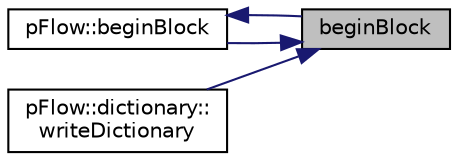 digraph "beginBlock"
{
 // LATEX_PDF_SIZE
  edge [fontname="Helvetica",fontsize="10",labelfontname="Helvetica",labelfontsize="10"];
  node [fontname="Helvetica",fontsize="10",shape=record];
  rankdir="RL";
  Node1 [label="beginBlock",height=0.2,width=0.4,color="black", fillcolor="grey75", style="filled", fontcolor="black",tooltip="Write begin block group with a name Increments indentation, adds newline."];
  Node1 -> Node2 [dir="back",color="midnightblue",fontsize="10",style="solid",fontname="Helvetica"];
  Node2 [label="pFlow::beginBlock",height=0.2,width=0.4,color="black", fillcolor="white", style="filled",URL="$namespacepFlow.html#a3d59c0224e53bbebd7fcc2642c85cd6b",tooltip="Write begin block group without a name."];
  Node2 -> Node1 [dir="back",color="midnightblue",fontsize="10",style="solid",fontname="Helvetica"];
  Node1 -> Node3 [dir="back",color="midnightblue",fontsize="10",style="solid",fontname="Helvetica"];
  Node3 [label="pFlow::dictionary::\lwriteDictionary",height=0.2,width=0.4,color="black", fillcolor="white", style="filled",URL="$classpFlow_1_1dictionary.html#a177356b3dd247e48fdc2c715a68dce21",tooltip="write dictionary to stream - with keyword"];
}
